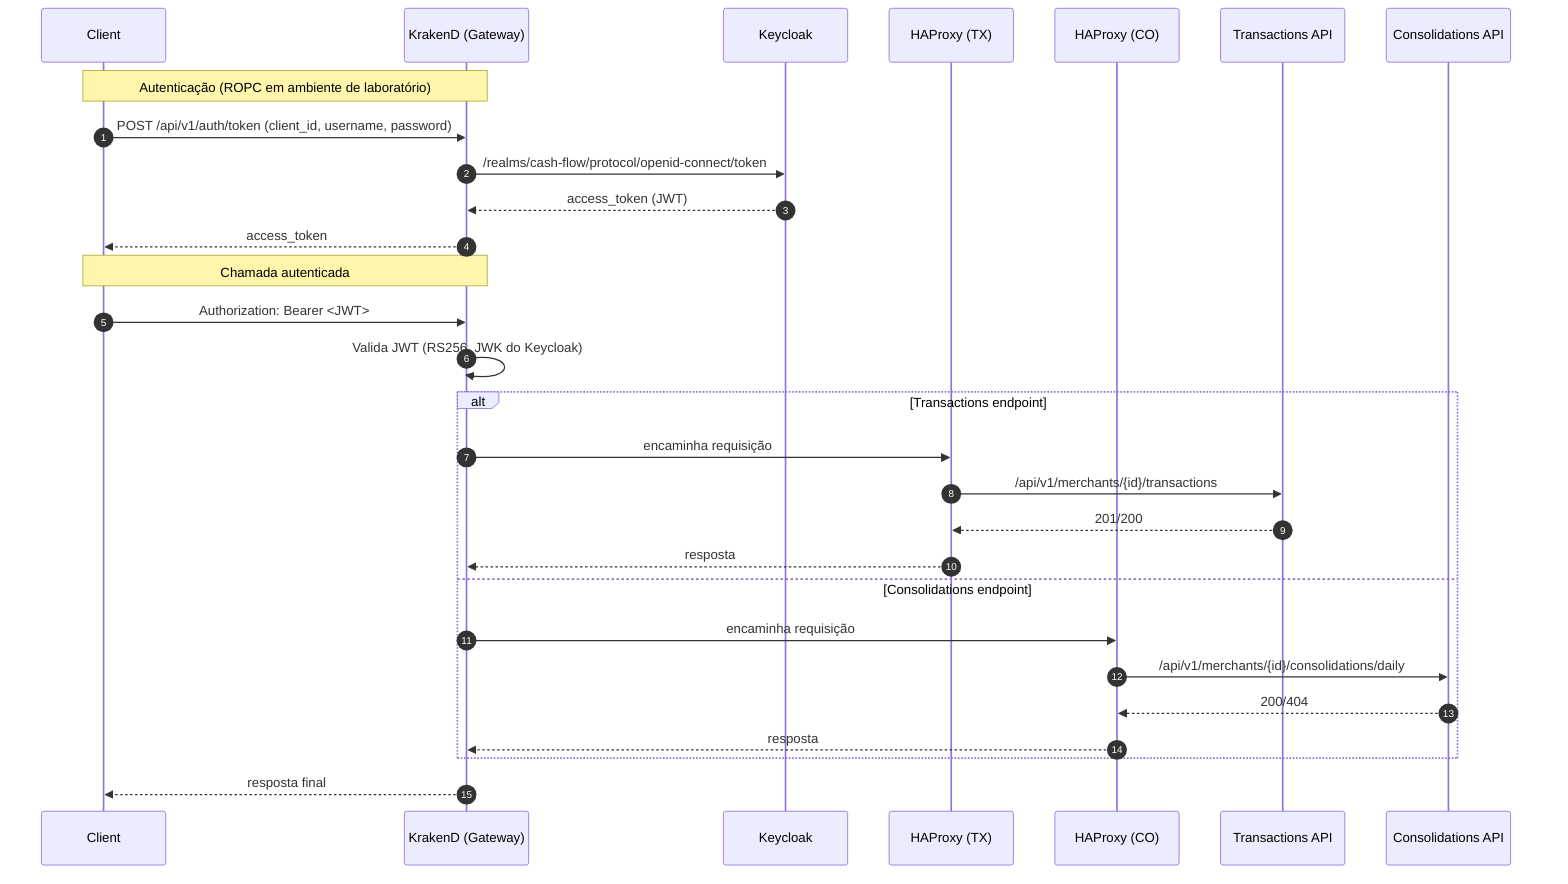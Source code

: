 sequenceDiagram
  autonumber
  participant Client
  participant G as KrakenD (Gateway)
  participant KC as Keycloak
  participant HTX as HAProxy (TX)
  participant HCO as HAProxy (CO)
  participant TX as Transactions API
  participant CO as Consolidations API

  Note over Client,G: Autenticação (ROPC em ambiente de laboratório)
  Client->>G: POST /api/v1/auth/token (client_id, username, password)
  G->>KC: /realms/cash-flow/protocol/openid-connect/token
  KC-->>G: access_token (JWT)
  G-->>Client: access_token

  Note over Client,G: Chamada autenticada
  Client->>G: Authorization: Bearer <JWT>
  G->>G: Valida JWT (RS256, JWK do Keycloak)
  alt Transactions endpoint
    G->>HTX: encaminha requisição
    HTX->>TX: /api/v1/merchants/{id}/transactions
    TX-->>HTX: 201/200
    HTX-->>G: resposta
  else Consolidations endpoint
    G->>HCO: encaminha requisição
    HCO->>CO: /api/v1/merchants/{id}/consolidations/daily
    CO-->>HCO: 200/404
    HCO-->>G: resposta
  end
  G-->>Client: resposta final